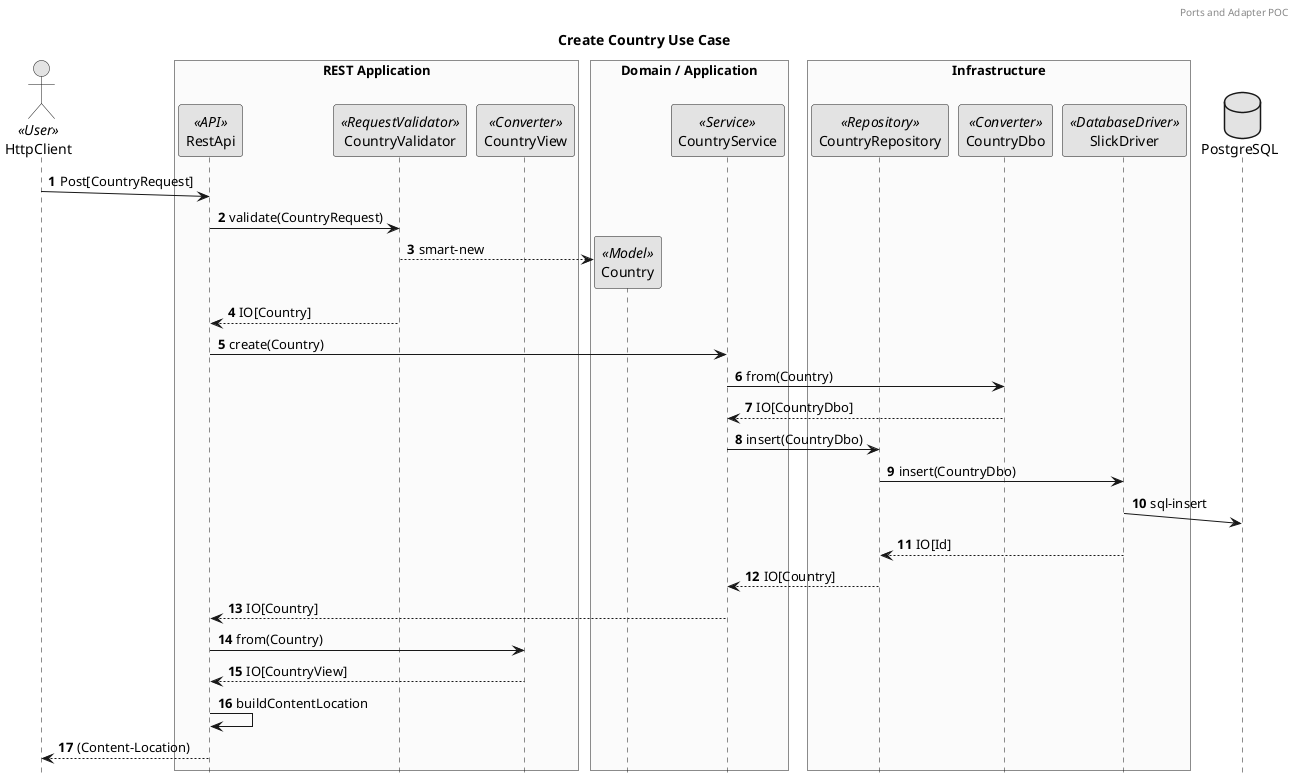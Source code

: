 @startuml
skinparam monochrome true
skinparam BoxPadding 5
header Ports and Adapter POC
title Create Country Use Case

hide footbox
actor HttpClient as user << User >>

box "REST Application" #FBFBFB
 participant "RestApi" as api << API >>
 participant "CountryValidator" as validator << RequestValidator >>
 participant "CountryView" as view << Converter >>
end box
box "Domain / Application" #FBFBFB
 participant "Country" as country << Model >>
 participant "CountryService" as service << Service >>
end box
box "Infrastructure" #FBFBFB
 participant "CountryRepository" as repository << Repository >>
 participant "CountryDbo" as dbo << Converter >>
 participant "SlickDriver" as db << DatabaseDriver >>
end box

database PostgreSQL as pgdb

autonumber
user ->(5) api: Post[CountryRequest]
api -> validator : validate(CountryRequest)
validator --> country **: smart-new
validator --> api: IO[Country]
api -> service: create(Country)
service -> dbo: from(Country)
dbo --> service: IO[CountryDbo]

service -> repository: insert(CountryDbo)
repository -> db : insert(CountryDbo)
db ->(10) pgdb : sql-insert
db --> repository : IO[Id]
repository --> service : IO[Country]
service --> api : IO[Country]
api -> view : from(Country)
view --> api : IO[CountryView]
api -> api: buildContentLocation
api --> user : (Content-Location)
@enduml